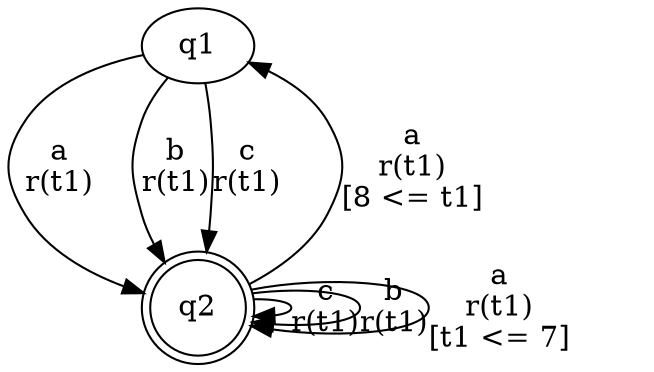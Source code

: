 digraph L {
	qq1[label=q1]
	qq2[label=q2 shape=doublecircle]
	qq1 -> qq2[label="a\nr(t1)\n"]
	qq2 -> qq1[label="a\nr(t1)\n[8 <= t1]"]
	qq2 -> qq2[label="c\nr(t1)\n"]
	qq2 -> qq2[label="b\nr(t1)\n"]
	qq2 -> qq2[label="a\nr(t1)\n[t1 <= 7]"]
	qq1 -> qq2[label="b\nr(t1)\n"]
	qq1 -> qq2[label="c\nr(t1)\n"]
}
